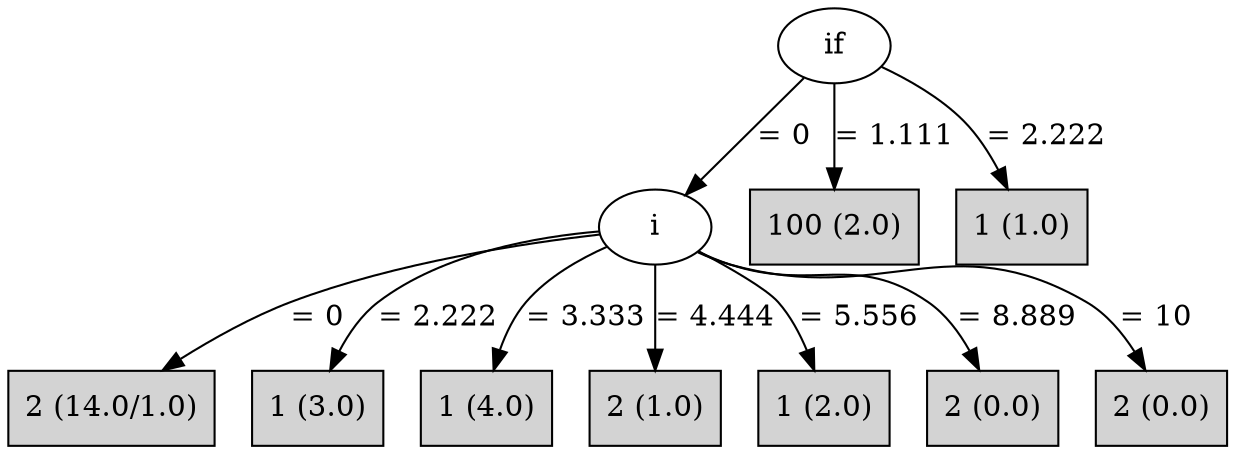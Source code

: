 digraph J48Tree {
N0 [label="if" ]
N0->N1 [label="= 0"]
N1 [label="i" ]
N1->N2 [label="= 0"]
N2 [label="2 (14.0/1.0)" shape=box style=filled ]
N1->N3 [label="= 2.222"]
N3 [label="1 (3.0)" shape=box style=filled ]
N1->N4 [label="= 3.333"]
N4 [label="1 (4.0)" shape=box style=filled ]
N1->N5 [label="= 4.444"]
N5 [label="2 (1.0)" shape=box style=filled ]
N1->N6 [label="= 5.556"]
N6 [label="1 (2.0)" shape=box style=filled ]
N1->N7 [label="= 8.889"]
N7 [label="2 (0.0)" shape=box style=filled ]
N1->N8 [label="= 10"]
N8 [label="2 (0.0)" shape=box style=filled ]
N0->N9 [label="= 1.111"]
N9 [label="100 (2.0)" shape=box style=filled ]
N0->N10 [label="= 2.222"]
N10 [label="1 (1.0)" shape=box style=filled ]
}

